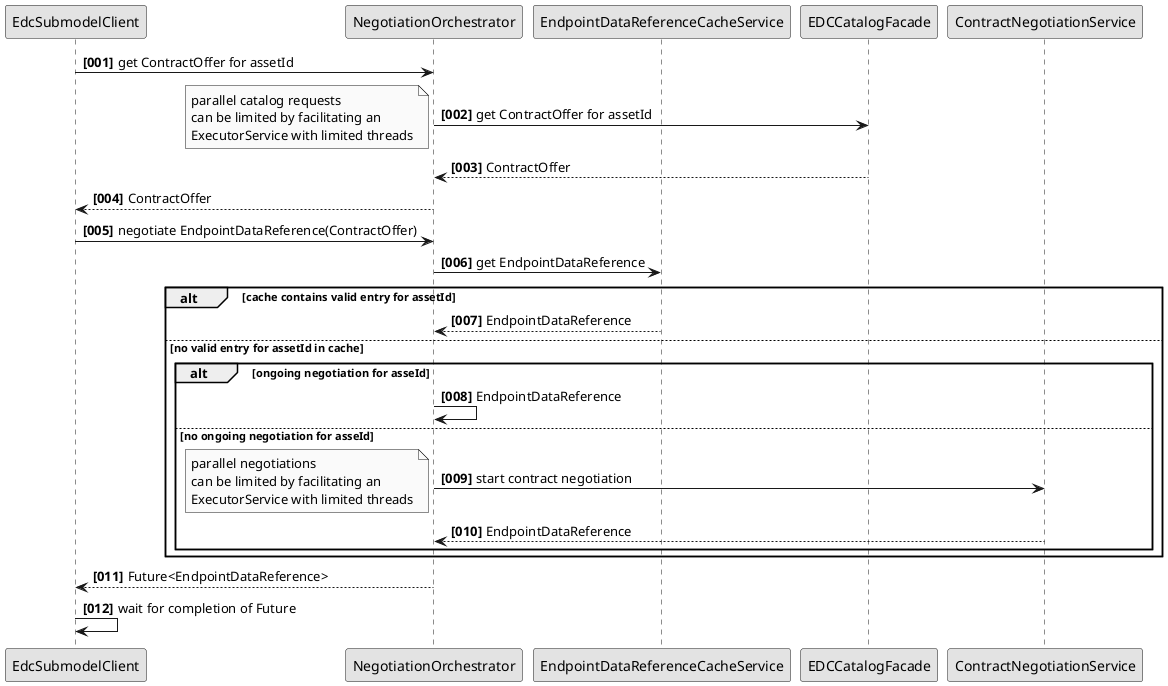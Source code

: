 @startuml
skinparam monochrome true
skinparam shadowing false
skinparam defaultFontName "Architects daughter"


autonumber "<b>[000]"

participant "EdcSubmodelClient" as ESC
participant "NegotiationOrchestrator" as NO
participant "EndpointDataReferenceCacheService" as EDRCache
participant "EDCCatalogFacade" as ECF
participant "ContractNegotiationService" as CNS

ESC -> NO: get ContractOffer for assetId
NO -> ECF: get ContractOffer for assetId
note left
    parallel catalog requests
    can be limited by facilitating an
    ExecutorService with limited threads
end note
NO <-- ECF: ContractOffer
ESC <-- NO: ContractOffer
ESC -> NO: negotiate EndpointDataReference(ContractOffer)

NO -> EDRCache: get EndpointDataReference
alt cache contains valid entry for assetId
    NO <-- EDRCache: EndpointDataReference
else no valid entry for assetId in cache
    alt ongoing negotiation for asseId
        NO -> NO: EndpointDataReference
    else no ongoing negotiation for asseId
        NO -> CNS: start contract negotiation
        note left
            parallel negotiations
            can be limited by facilitating an
            ExecutorService with limited threads
        end note
        NO <-- CNS: EndpointDataReference
    end alt
end alt

ESC <-- NO: Future<EndpointDataReference>
ESC -> ESC: wait for completion of Future

@enduml
